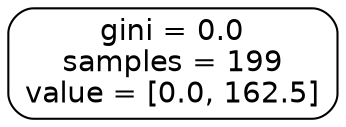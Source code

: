 digraph Tree {
node [shape=box, style="rounded", color="black", fontname=helvetica] ;
edge [fontname=helvetica] ;
0 [label="gini = 0.0\nsamples = 199\nvalue = [0.0, 162.5]"] ;
}